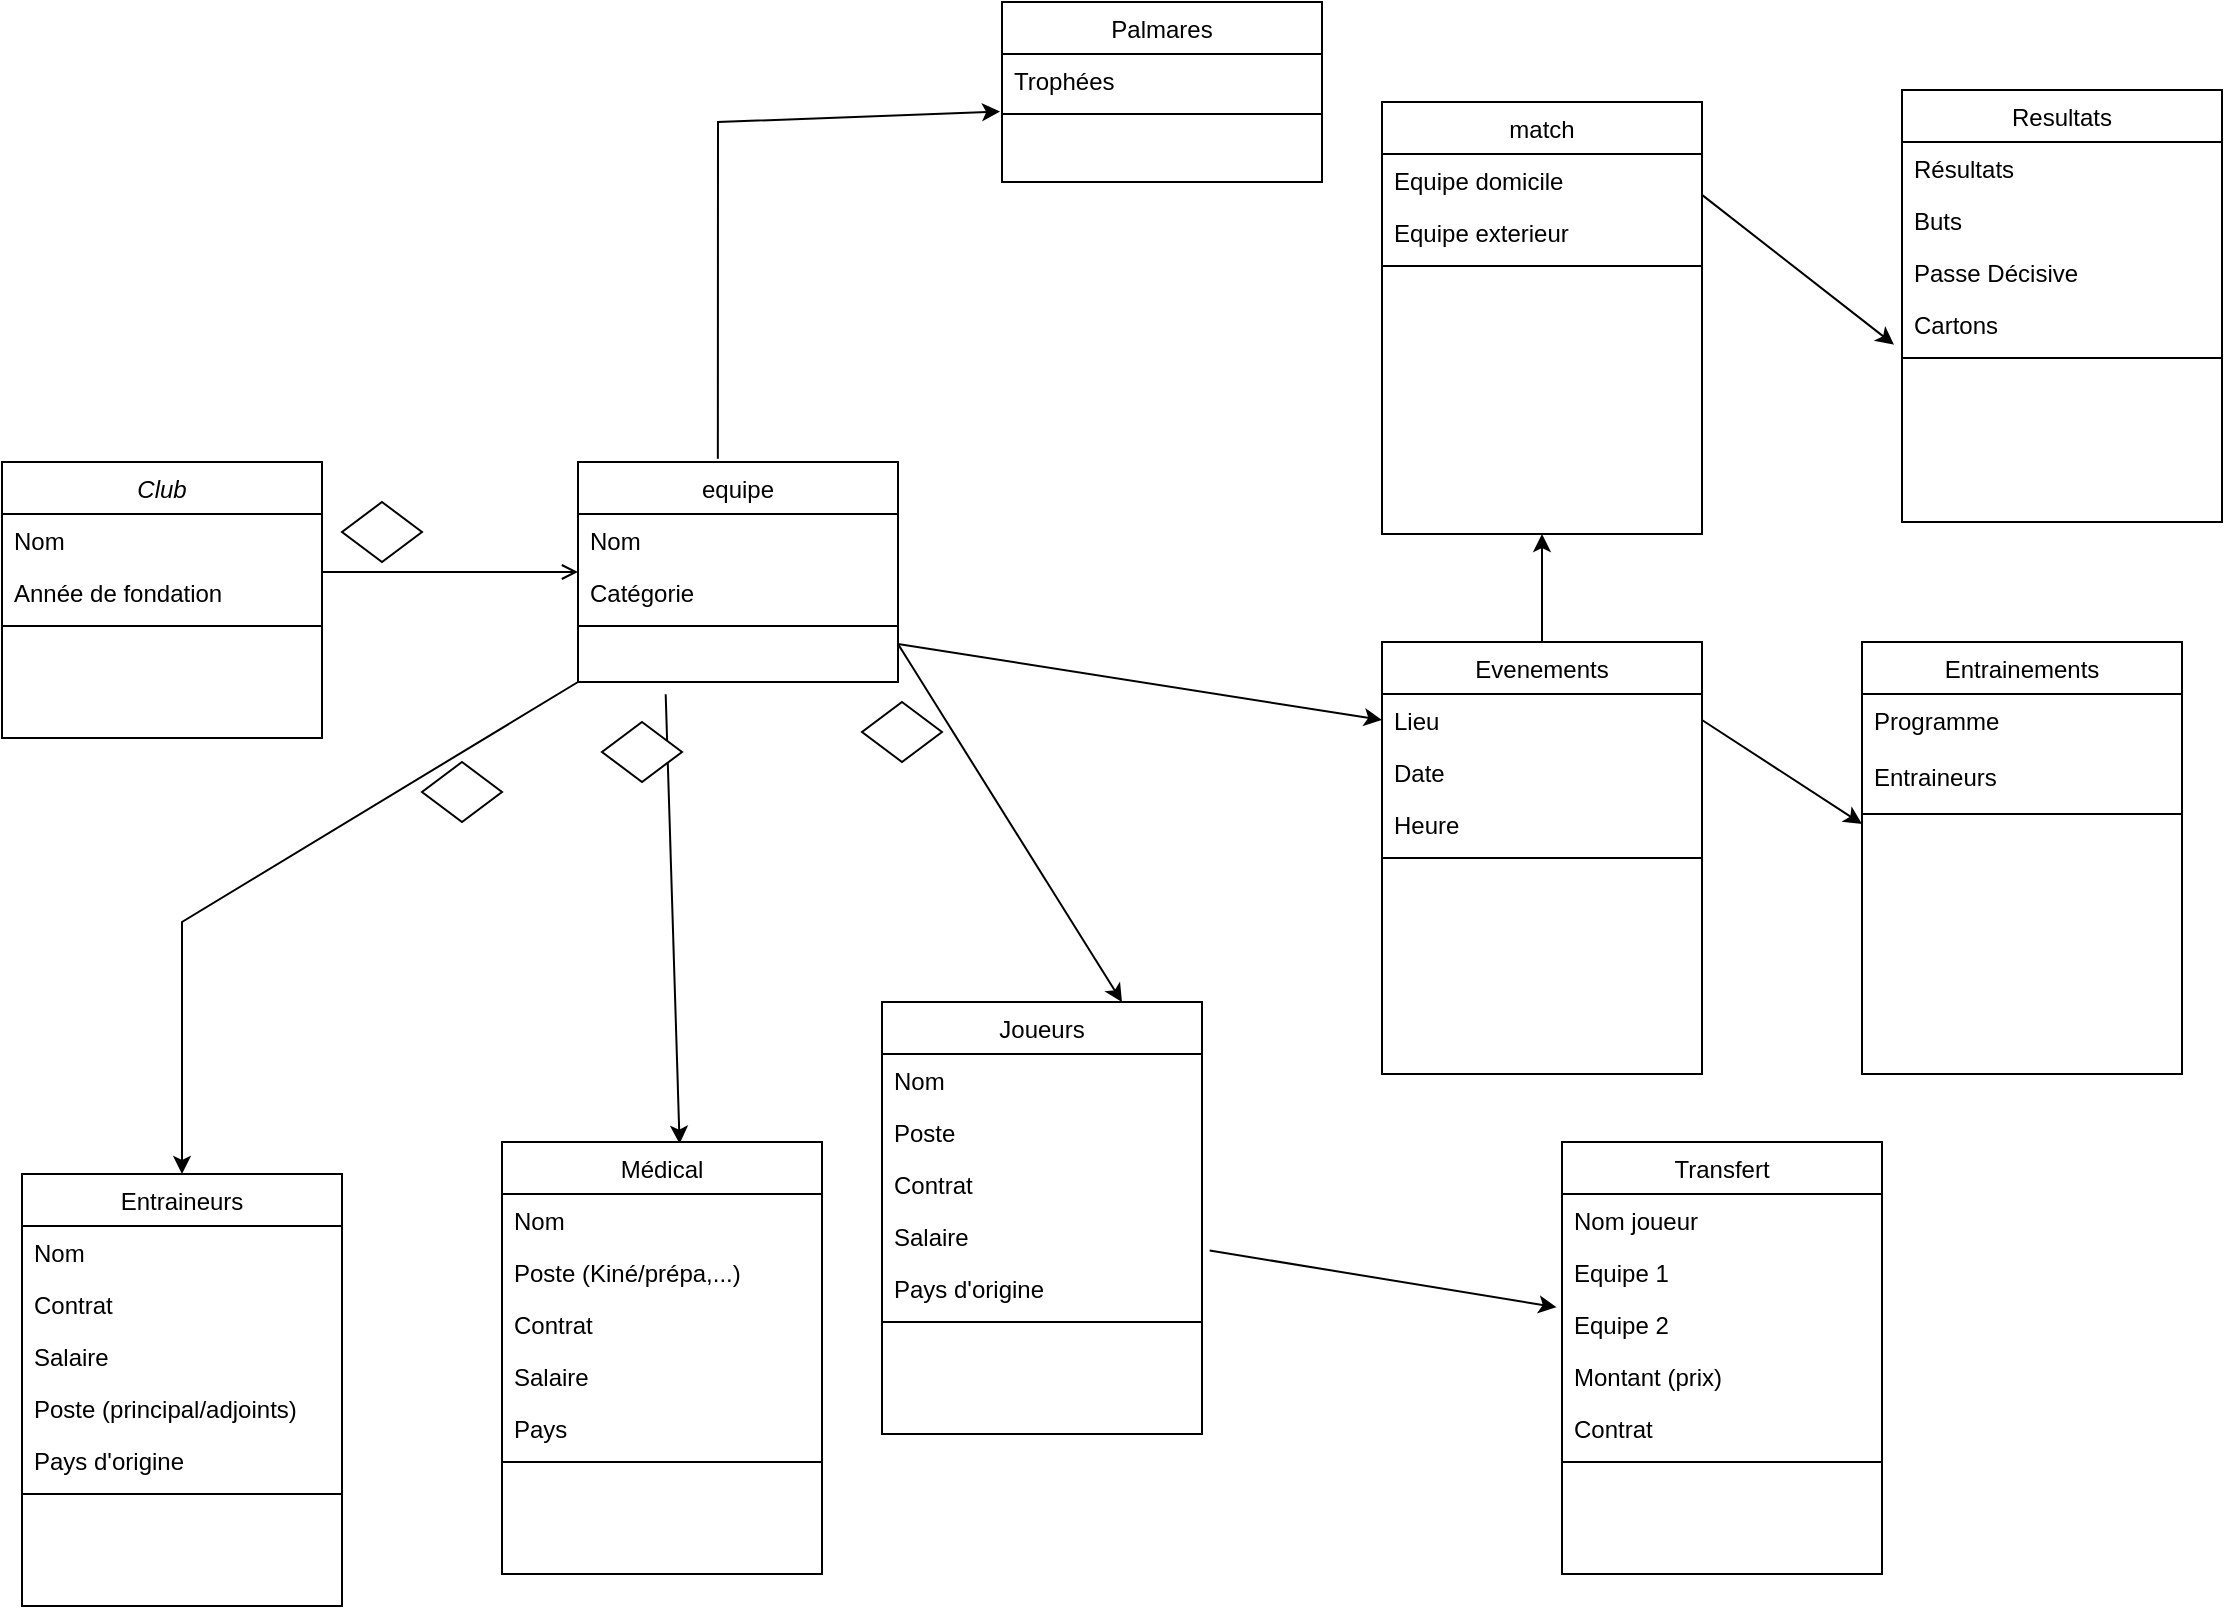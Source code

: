 <mxfile version="23.0.2" type="device">
  <diagram id="C5RBs43oDa-KdzZeNtuy" name="Page-1">
    <mxGraphModel dx="1489" dy="2045" grid="1" gridSize="10" guides="1" tooltips="1" connect="1" arrows="1" fold="1" page="1" pageScale="1" pageWidth="827" pageHeight="1169" math="0" shadow="0">
      <root>
        <mxCell id="WIyWlLk6GJQsqaUBKTNV-0" />
        <mxCell id="WIyWlLk6GJQsqaUBKTNV-1" parent="WIyWlLk6GJQsqaUBKTNV-0" />
        <mxCell id="zkfFHV4jXpPFQw0GAbJ--0" value="Club" style="swimlane;fontStyle=2;align=center;verticalAlign=top;childLayout=stackLayout;horizontal=1;startSize=26;horizontalStack=0;resizeParent=1;resizeLast=0;collapsible=1;marginBottom=0;rounded=0;shadow=0;strokeWidth=1;" parent="WIyWlLk6GJQsqaUBKTNV-1" vertex="1">
          <mxGeometry x="220" y="120" width="160" height="138" as="geometry">
            <mxRectangle x="230" y="140" width="160" height="26" as="alternateBounds" />
          </mxGeometry>
        </mxCell>
        <mxCell id="zkfFHV4jXpPFQw0GAbJ--2" value="Nom" style="text;align=left;verticalAlign=top;spacingLeft=4;spacingRight=4;overflow=hidden;rotatable=0;points=[[0,0.5],[1,0.5]];portConstraint=eastwest;rounded=0;shadow=0;html=0;" parent="zkfFHV4jXpPFQw0GAbJ--0" vertex="1">
          <mxGeometry y="26" width="160" height="26" as="geometry" />
        </mxCell>
        <mxCell id="zkfFHV4jXpPFQw0GAbJ--3" value="Année de fondation" style="text;align=left;verticalAlign=top;spacingLeft=4;spacingRight=4;overflow=hidden;rotatable=0;points=[[0,0.5],[1,0.5]];portConstraint=eastwest;rounded=0;shadow=0;html=0;" parent="zkfFHV4jXpPFQw0GAbJ--0" vertex="1">
          <mxGeometry y="52" width="160" height="26" as="geometry" />
        </mxCell>
        <mxCell id="zkfFHV4jXpPFQw0GAbJ--4" value="" style="line;html=1;strokeWidth=1;align=left;verticalAlign=middle;spacingTop=-1;spacingLeft=3;spacingRight=3;rotatable=0;labelPosition=right;points=[];portConstraint=eastwest;" parent="zkfFHV4jXpPFQw0GAbJ--0" vertex="1">
          <mxGeometry y="78" width="160" height="8" as="geometry" />
        </mxCell>
        <mxCell id="zkfFHV4jXpPFQw0GAbJ--17" value="equipe" style="swimlane;fontStyle=0;align=center;verticalAlign=top;childLayout=stackLayout;horizontal=1;startSize=26;horizontalStack=0;resizeParent=1;resizeLast=0;collapsible=1;marginBottom=0;rounded=0;shadow=0;strokeWidth=1;" parent="WIyWlLk6GJQsqaUBKTNV-1" vertex="1">
          <mxGeometry x="508" y="120" width="160" height="110" as="geometry">
            <mxRectangle x="550" y="140" width="160" height="26" as="alternateBounds" />
          </mxGeometry>
        </mxCell>
        <mxCell id="zkfFHV4jXpPFQw0GAbJ--18" value="Nom" style="text;align=left;verticalAlign=top;spacingLeft=4;spacingRight=4;overflow=hidden;rotatable=0;points=[[0,0.5],[1,0.5]];portConstraint=eastwest;" parent="zkfFHV4jXpPFQw0GAbJ--17" vertex="1">
          <mxGeometry y="26" width="160" height="26" as="geometry" />
        </mxCell>
        <mxCell id="zkfFHV4jXpPFQw0GAbJ--19" value="Catégorie" style="text;align=left;verticalAlign=top;spacingLeft=4;spacingRight=4;overflow=hidden;rotatable=0;points=[[0,0.5],[1,0.5]];portConstraint=eastwest;rounded=0;shadow=0;html=0;" parent="zkfFHV4jXpPFQw0GAbJ--17" vertex="1">
          <mxGeometry y="52" width="160" height="26" as="geometry" />
        </mxCell>
        <mxCell id="zkfFHV4jXpPFQw0GAbJ--23" value="" style="line;html=1;strokeWidth=1;align=left;verticalAlign=middle;spacingTop=-1;spacingLeft=3;spacingRight=3;rotatable=0;labelPosition=right;points=[];portConstraint=eastwest;" parent="zkfFHV4jXpPFQw0GAbJ--17" vertex="1">
          <mxGeometry y="78" width="160" height="8" as="geometry" />
        </mxCell>
        <mxCell id="zkfFHV4jXpPFQw0GAbJ--26" value="" style="endArrow=open;shadow=0;strokeWidth=1;rounded=0;endFill=1;edgeStyle=elbowEdgeStyle;elbow=vertical;" parent="WIyWlLk6GJQsqaUBKTNV-1" source="zkfFHV4jXpPFQw0GAbJ--0" target="zkfFHV4jXpPFQw0GAbJ--17" edge="1">
          <mxGeometry x="0.5" y="41" relative="1" as="geometry">
            <mxPoint x="380" y="192" as="sourcePoint" />
            <mxPoint x="540" y="192" as="targetPoint" />
            <mxPoint x="-40" y="32" as="offset" />
          </mxGeometry>
        </mxCell>
        <mxCell id="EeLFUrDZtagl_o6gynF1-0" value="" style="rhombus;whiteSpace=wrap;html=1;" vertex="1" parent="WIyWlLk6GJQsqaUBKTNV-1">
          <mxGeometry x="390" y="140" width="40" height="30" as="geometry" />
        </mxCell>
        <mxCell id="EeLFUrDZtagl_o6gynF1-1" value="Joueurs" style="swimlane;fontStyle=0;align=center;verticalAlign=top;childLayout=stackLayout;horizontal=1;startSize=26;horizontalStack=0;resizeParent=1;resizeLast=0;collapsible=1;marginBottom=0;rounded=0;shadow=0;strokeWidth=1;" vertex="1" parent="WIyWlLk6GJQsqaUBKTNV-1">
          <mxGeometry x="660" y="390" width="160" height="216" as="geometry">
            <mxRectangle x="550" y="140" width="160" height="26" as="alternateBounds" />
          </mxGeometry>
        </mxCell>
        <mxCell id="EeLFUrDZtagl_o6gynF1-2" value="Nom   " style="text;align=left;verticalAlign=top;spacingLeft=4;spacingRight=4;overflow=hidden;rotatable=0;points=[[0,0.5],[1,0.5]];portConstraint=eastwest;" vertex="1" parent="EeLFUrDZtagl_o6gynF1-1">
          <mxGeometry y="26" width="160" height="26" as="geometry" />
        </mxCell>
        <mxCell id="EeLFUrDZtagl_o6gynF1-3" value="Poste" style="text;align=left;verticalAlign=top;spacingLeft=4;spacingRight=4;overflow=hidden;rotatable=0;points=[[0,0.5],[1,0.5]];portConstraint=eastwest;rounded=0;shadow=0;html=0;" vertex="1" parent="EeLFUrDZtagl_o6gynF1-1">
          <mxGeometry y="52" width="160" height="26" as="geometry" />
        </mxCell>
        <mxCell id="EeLFUrDZtagl_o6gynF1-4" value="Contrat" style="text;align=left;verticalAlign=top;spacingLeft=4;spacingRight=4;overflow=hidden;rotatable=0;points=[[0,0.5],[1,0.5]];portConstraint=eastwest;rounded=0;shadow=0;html=0;" vertex="1" parent="EeLFUrDZtagl_o6gynF1-1">
          <mxGeometry y="78" width="160" height="26" as="geometry" />
        </mxCell>
        <mxCell id="EeLFUrDZtagl_o6gynF1-5" value="Salaire" style="text;align=left;verticalAlign=top;spacingLeft=4;spacingRight=4;overflow=hidden;rotatable=0;points=[[0,0.5],[1,0.5]];portConstraint=eastwest;rounded=0;shadow=0;html=0;" vertex="1" parent="EeLFUrDZtagl_o6gynF1-1">
          <mxGeometry y="104" width="160" height="26" as="geometry" />
        </mxCell>
        <mxCell id="EeLFUrDZtagl_o6gynF1-6" value="Pays d&#39;origine" style="text;align=left;verticalAlign=top;spacingLeft=4;spacingRight=4;overflow=hidden;rotatable=0;points=[[0,0.5],[1,0.5]];portConstraint=eastwest;rounded=0;shadow=0;html=0;" vertex="1" parent="EeLFUrDZtagl_o6gynF1-1">
          <mxGeometry y="130" width="160" height="26" as="geometry" />
        </mxCell>
        <mxCell id="EeLFUrDZtagl_o6gynF1-7" value="" style="line;html=1;strokeWidth=1;align=left;verticalAlign=middle;spacingTop=-1;spacingLeft=3;spacingRight=3;rotatable=0;labelPosition=right;points=[];portConstraint=eastwest;" vertex="1" parent="EeLFUrDZtagl_o6gynF1-1">
          <mxGeometry y="156" width="160" height="8" as="geometry" />
        </mxCell>
        <mxCell id="EeLFUrDZtagl_o6gynF1-11" value="" style="endArrow=classic;html=1;rounded=0;entryX=0.75;entryY=0;entryDx=0;entryDy=0;exitX=1;exitY=0.5;exitDx=0;exitDy=0;" edge="1" parent="WIyWlLk6GJQsqaUBKTNV-1" target="EeLFUrDZtagl_o6gynF1-1">
          <mxGeometry width="50" height="50" relative="1" as="geometry">
            <mxPoint x="668" y="211" as="sourcePoint" />
            <mxPoint x="440" y="340" as="targetPoint" />
          </mxGeometry>
        </mxCell>
        <mxCell id="EeLFUrDZtagl_o6gynF1-21" value="" style="endArrow=classic;html=1;rounded=0;entryX=0.555;entryY=0.004;entryDx=0;entryDy=0;exitX=0.274;exitY=1.16;exitDx=0;exitDy=0;exitPerimeter=0;entryPerimeter=0;" edge="1" parent="WIyWlLk6GJQsqaUBKTNV-1" target="EeLFUrDZtagl_o6gynF1-31">
          <mxGeometry width="50" height="50" relative="1" as="geometry">
            <mxPoint x="551.84" y="236.16" as="sourcePoint" />
            <mxPoint x="562.32" y="441.296" as="targetPoint" />
          </mxGeometry>
        </mxCell>
        <mxCell id="EeLFUrDZtagl_o6gynF1-22" value="Entraineurs" style="swimlane;fontStyle=0;align=center;verticalAlign=top;childLayout=stackLayout;horizontal=1;startSize=26;horizontalStack=0;resizeParent=1;resizeLast=0;collapsible=1;marginBottom=0;rounded=0;shadow=0;strokeWidth=1;" vertex="1" parent="WIyWlLk6GJQsqaUBKTNV-1">
          <mxGeometry x="230" y="476" width="160" height="216" as="geometry">
            <mxRectangle x="550" y="140" width="160" height="26" as="alternateBounds" />
          </mxGeometry>
        </mxCell>
        <mxCell id="EeLFUrDZtagl_o6gynF1-23" value="Nom" style="text;align=left;verticalAlign=top;spacingLeft=4;spacingRight=4;overflow=hidden;rotatable=0;points=[[0,0.5],[1,0.5]];portConstraint=eastwest;" vertex="1" parent="EeLFUrDZtagl_o6gynF1-22">
          <mxGeometry y="26" width="160" height="26" as="geometry" />
        </mxCell>
        <mxCell id="EeLFUrDZtagl_o6gynF1-24" value="Contrat" style="text;align=left;verticalAlign=top;spacingLeft=4;spacingRight=4;overflow=hidden;rotatable=0;points=[[0,0.5],[1,0.5]];portConstraint=eastwest;rounded=0;shadow=0;html=0;" vertex="1" parent="EeLFUrDZtagl_o6gynF1-22">
          <mxGeometry y="52" width="160" height="26" as="geometry" />
        </mxCell>
        <mxCell id="EeLFUrDZtagl_o6gynF1-25" value="Salaire" style="text;align=left;verticalAlign=top;spacingLeft=4;spacingRight=4;overflow=hidden;rotatable=0;points=[[0,0.5],[1,0.5]];portConstraint=eastwest;rounded=0;shadow=0;html=0;" vertex="1" parent="EeLFUrDZtagl_o6gynF1-22">
          <mxGeometry y="78" width="160" height="26" as="geometry" />
        </mxCell>
        <mxCell id="EeLFUrDZtagl_o6gynF1-26" value="Poste (principal/adjoints)" style="text;align=left;verticalAlign=top;spacingLeft=4;spacingRight=4;overflow=hidden;rotatable=0;points=[[0,0.5],[1,0.5]];portConstraint=eastwest;rounded=0;shadow=0;html=0;" vertex="1" parent="EeLFUrDZtagl_o6gynF1-22">
          <mxGeometry y="104" width="160" height="26" as="geometry" />
        </mxCell>
        <mxCell id="EeLFUrDZtagl_o6gynF1-27" value="Pays d&#39;origine" style="text;align=left;verticalAlign=top;spacingLeft=4;spacingRight=4;overflow=hidden;rotatable=0;points=[[0,0.5],[1,0.5]];portConstraint=eastwest;rounded=0;shadow=0;html=0;" vertex="1" parent="EeLFUrDZtagl_o6gynF1-22">
          <mxGeometry y="130" width="160" height="26" as="geometry" />
        </mxCell>
        <mxCell id="EeLFUrDZtagl_o6gynF1-28" value="" style="line;html=1;strokeWidth=1;align=left;verticalAlign=middle;spacingTop=-1;spacingLeft=3;spacingRight=3;rotatable=0;labelPosition=right;points=[];portConstraint=eastwest;" vertex="1" parent="EeLFUrDZtagl_o6gynF1-22">
          <mxGeometry y="156" width="160" height="8" as="geometry" />
        </mxCell>
        <mxCell id="EeLFUrDZtagl_o6gynF1-31" value="Médical" style="swimlane;fontStyle=0;align=center;verticalAlign=top;childLayout=stackLayout;horizontal=1;startSize=26;horizontalStack=0;resizeParent=1;resizeLast=0;collapsible=1;marginBottom=0;rounded=0;shadow=0;strokeWidth=1;" vertex="1" parent="WIyWlLk6GJQsqaUBKTNV-1">
          <mxGeometry x="470" y="460" width="160" height="216" as="geometry">
            <mxRectangle x="550" y="140" width="160" height="26" as="alternateBounds" />
          </mxGeometry>
        </mxCell>
        <mxCell id="EeLFUrDZtagl_o6gynF1-32" value="Nom   " style="text;align=left;verticalAlign=top;spacingLeft=4;spacingRight=4;overflow=hidden;rotatable=0;points=[[0,0.5],[1,0.5]];portConstraint=eastwest;" vertex="1" parent="EeLFUrDZtagl_o6gynF1-31">
          <mxGeometry y="26" width="160" height="26" as="geometry" />
        </mxCell>
        <mxCell id="EeLFUrDZtagl_o6gynF1-33" value="Poste (Kiné/prépa,...)" style="text;align=left;verticalAlign=top;spacingLeft=4;spacingRight=4;overflow=hidden;rotatable=0;points=[[0,0.5],[1,0.5]];portConstraint=eastwest;rounded=0;shadow=0;html=0;" vertex="1" parent="EeLFUrDZtagl_o6gynF1-31">
          <mxGeometry y="52" width="160" height="26" as="geometry" />
        </mxCell>
        <mxCell id="EeLFUrDZtagl_o6gynF1-34" value="Contrat" style="text;align=left;verticalAlign=top;spacingLeft=4;spacingRight=4;overflow=hidden;rotatable=0;points=[[0,0.5],[1,0.5]];portConstraint=eastwest;rounded=0;shadow=0;html=0;" vertex="1" parent="EeLFUrDZtagl_o6gynF1-31">
          <mxGeometry y="78" width="160" height="26" as="geometry" />
        </mxCell>
        <mxCell id="EeLFUrDZtagl_o6gynF1-35" value="Salaire" style="text;align=left;verticalAlign=top;spacingLeft=4;spacingRight=4;overflow=hidden;rotatable=0;points=[[0,0.5],[1,0.5]];portConstraint=eastwest;rounded=0;shadow=0;html=0;" vertex="1" parent="EeLFUrDZtagl_o6gynF1-31">
          <mxGeometry y="104" width="160" height="26" as="geometry" />
        </mxCell>
        <mxCell id="EeLFUrDZtagl_o6gynF1-36" value="Pays" style="text;align=left;verticalAlign=top;spacingLeft=4;spacingRight=4;overflow=hidden;rotatable=0;points=[[0,0.5],[1,0.5]];portConstraint=eastwest;rounded=0;shadow=0;html=0;" vertex="1" parent="EeLFUrDZtagl_o6gynF1-31">
          <mxGeometry y="130" width="160" height="26" as="geometry" />
        </mxCell>
        <mxCell id="EeLFUrDZtagl_o6gynF1-37" value="" style="line;html=1;strokeWidth=1;align=left;verticalAlign=middle;spacingTop=-1;spacingLeft=3;spacingRight=3;rotatable=0;labelPosition=right;points=[];portConstraint=eastwest;" vertex="1" parent="EeLFUrDZtagl_o6gynF1-31">
          <mxGeometry y="156" width="160" height="8" as="geometry" />
        </mxCell>
        <mxCell id="EeLFUrDZtagl_o6gynF1-41" value="" style="endArrow=classic;html=1;rounded=0;exitX=0;exitY=1;exitDx=0;exitDy=0;entryX=0.5;entryY=0;entryDx=0;entryDy=0;" edge="1" parent="WIyWlLk6GJQsqaUBKTNV-1" source="zkfFHV4jXpPFQw0GAbJ--17" target="EeLFUrDZtagl_o6gynF1-22">
          <mxGeometry width="50" height="50" relative="1" as="geometry">
            <mxPoint x="450" y="557.0" as="sourcePoint" />
            <mxPoint x="440" y="630" as="targetPoint" />
            <Array as="points">
              <mxPoint x="310" y="350" />
            </Array>
          </mxGeometry>
        </mxCell>
        <mxCell id="EeLFUrDZtagl_o6gynF1-42" value="" style="rhombus;whiteSpace=wrap;html=1;" vertex="1" parent="WIyWlLk6GJQsqaUBKTNV-1">
          <mxGeometry x="650" y="240" width="40" height="30" as="geometry" />
        </mxCell>
        <mxCell id="EeLFUrDZtagl_o6gynF1-43" value="" style="rhombus;whiteSpace=wrap;html=1;" vertex="1" parent="WIyWlLk6GJQsqaUBKTNV-1">
          <mxGeometry x="520" y="250" width="40" height="30" as="geometry" />
        </mxCell>
        <mxCell id="EeLFUrDZtagl_o6gynF1-44" value="" style="rhombus;whiteSpace=wrap;html=1;" vertex="1" parent="WIyWlLk6GJQsqaUBKTNV-1">
          <mxGeometry x="430" y="270" width="40" height="30" as="geometry" />
        </mxCell>
        <mxCell id="EeLFUrDZtagl_o6gynF1-47" value="Evenements" style="swimlane;fontStyle=0;align=center;verticalAlign=top;childLayout=stackLayout;horizontal=1;startSize=26;horizontalStack=0;resizeParent=1;resizeLast=0;collapsible=1;marginBottom=0;rounded=0;shadow=0;strokeWidth=1;" vertex="1" parent="WIyWlLk6GJQsqaUBKTNV-1">
          <mxGeometry x="910" y="210" width="160" height="216" as="geometry">
            <mxRectangle x="550" y="140" width="160" height="26" as="alternateBounds" />
          </mxGeometry>
        </mxCell>
        <mxCell id="EeLFUrDZtagl_o6gynF1-50" value="Lieu" style="text;align=left;verticalAlign=top;spacingLeft=4;spacingRight=4;overflow=hidden;rotatable=0;points=[[0,0.5],[1,0.5]];portConstraint=eastwest;rounded=0;shadow=0;html=0;" vertex="1" parent="EeLFUrDZtagl_o6gynF1-47">
          <mxGeometry y="26" width="160" height="26" as="geometry" />
        </mxCell>
        <mxCell id="EeLFUrDZtagl_o6gynF1-51" value="Date" style="text;align=left;verticalAlign=top;spacingLeft=4;spacingRight=4;overflow=hidden;rotatable=0;points=[[0,0.5],[1,0.5]];portConstraint=eastwest;rounded=0;shadow=0;html=0;" vertex="1" parent="EeLFUrDZtagl_o6gynF1-47">
          <mxGeometry y="52" width="160" height="26" as="geometry" />
        </mxCell>
        <mxCell id="EeLFUrDZtagl_o6gynF1-52" value="Heure" style="text;align=left;verticalAlign=top;spacingLeft=4;spacingRight=4;overflow=hidden;rotatable=0;points=[[0,0.5],[1,0.5]];portConstraint=eastwest;rounded=0;shadow=0;html=0;" vertex="1" parent="EeLFUrDZtagl_o6gynF1-47">
          <mxGeometry y="78" width="160" height="26" as="geometry" />
        </mxCell>
        <mxCell id="EeLFUrDZtagl_o6gynF1-53" value="" style="line;html=1;strokeWidth=1;align=left;verticalAlign=middle;spacingTop=-1;spacingLeft=3;spacingRight=3;rotatable=0;labelPosition=right;points=[];portConstraint=eastwest;" vertex="1" parent="EeLFUrDZtagl_o6gynF1-47">
          <mxGeometry y="104" width="160" height="8" as="geometry" />
        </mxCell>
        <mxCell id="EeLFUrDZtagl_o6gynF1-56" value="" style="endArrow=classic;html=1;rounded=0;entryX=0;entryY=0.5;entryDx=0;entryDy=0;exitX=1;exitY=0.5;exitDx=0;exitDy=0;" edge="1" parent="WIyWlLk6GJQsqaUBKTNV-1" target="EeLFUrDZtagl_o6gynF1-50">
          <mxGeometry width="50" height="50" relative="1" as="geometry">
            <mxPoint x="668" y="211" as="sourcePoint" />
            <mxPoint x="760" y="390" as="targetPoint" />
          </mxGeometry>
        </mxCell>
        <mxCell id="EeLFUrDZtagl_o6gynF1-58" value="Palmares" style="swimlane;fontStyle=0;align=center;verticalAlign=top;childLayout=stackLayout;horizontal=1;startSize=26;horizontalStack=0;resizeParent=1;resizeLast=0;collapsible=1;marginBottom=0;rounded=0;shadow=0;strokeWidth=1;" vertex="1" parent="WIyWlLk6GJQsqaUBKTNV-1">
          <mxGeometry x="720" y="-110" width="160" height="90" as="geometry">
            <mxRectangle x="550" y="140" width="160" height="26" as="alternateBounds" />
          </mxGeometry>
        </mxCell>
        <mxCell id="EeLFUrDZtagl_o6gynF1-59" value="Trophées" style="text;align=left;verticalAlign=top;spacingLeft=4;spacingRight=4;overflow=hidden;rotatable=0;points=[[0,0.5],[1,0.5]];portConstraint=eastwest;" vertex="1" parent="EeLFUrDZtagl_o6gynF1-58">
          <mxGeometry y="26" width="160" height="26" as="geometry" />
        </mxCell>
        <mxCell id="EeLFUrDZtagl_o6gynF1-64" value="" style="line;html=1;strokeWidth=1;align=left;verticalAlign=middle;spacingTop=-1;spacingLeft=3;spacingRight=3;rotatable=0;labelPosition=right;points=[];portConstraint=eastwest;" vertex="1" parent="EeLFUrDZtagl_o6gynF1-58">
          <mxGeometry y="52" width="160" height="8" as="geometry" />
        </mxCell>
        <mxCell id="EeLFUrDZtagl_o6gynF1-67" value="" style="endArrow=classic;html=1;rounded=0;entryX=-0.006;entryY=1.108;entryDx=0;entryDy=0;entryPerimeter=0;exitX=0.437;exitY=-0.015;exitDx=0;exitDy=0;exitPerimeter=0;" edge="1" parent="WIyWlLk6GJQsqaUBKTNV-1" source="zkfFHV4jXpPFQw0GAbJ--17" target="EeLFUrDZtagl_o6gynF1-59">
          <mxGeometry width="50" height="50" relative="1" as="geometry">
            <mxPoint x="490" y="130" as="sourcePoint" />
            <mxPoint x="715.68" y="-78.23" as="targetPoint" />
            <Array as="points">
              <mxPoint x="578" y="-50" />
            </Array>
          </mxGeometry>
        </mxCell>
        <mxCell id="EeLFUrDZtagl_o6gynF1-68" value="match" style="swimlane;fontStyle=0;align=center;verticalAlign=top;childLayout=stackLayout;horizontal=1;startSize=26;horizontalStack=0;resizeParent=1;resizeLast=0;collapsible=1;marginBottom=0;rounded=0;shadow=0;strokeWidth=1;" vertex="1" parent="WIyWlLk6GJQsqaUBKTNV-1">
          <mxGeometry x="910" y="-60" width="160" height="216" as="geometry">
            <mxRectangle x="550" y="140" width="160" height="26" as="alternateBounds" />
          </mxGeometry>
        </mxCell>
        <mxCell id="EeLFUrDZtagl_o6gynF1-72" value="Equipe domicile" style="text;align=left;verticalAlign=top;spacingLeft=4;spacingRight=4;overflow=hidden;rotatable=0;points=[[0,0.5],[1,0.5]];portConstraint=eastwest;rounded=0;shadow=0;html=0;" vertex="1" parent="EeLFUrDZtagl_o6gynF1-68">
          <mxGeometry y="26" width="160" height="26" as="geometry" />
        </mxCell>
        <mxCell id="EeLFUrDZtagl_o6gynF1-73" value="Equipe exterieur" style="text;align=left;verticalAlign=top;spacingLeft=4;spacingRight=4;overflow=hidden;rotatable=0;points=[[0,0.5],[1,0.5]];portConstraint=eastwest;rounded=0;shadow=0;html=0;" vertex="1" parent="EeLFUrDZtagl_o6gynF1-68">
          <mxGeometry y="52" width="160" height="26" as="geometry" />
        </mxCell>
        <mxCell id="EeLFUrDZtagl_o6gynF1-74" value="" style="line;html=1;strokeWidth=1;align=left;verticalAlign=middle;spacingTop=-1;spacingLeft=3;spacingRight=3;rotatable=0;labelPosition=right;points=[];portConstraint=eastwest;" vertex="1" parent="EeLFUrDZtagl_o6gynF1-68">
          <mxGeometry y="78" width="160" height="8" as="geometry" />
        </mxCell>
        <mxCell id="EeLFUrDZtagl_o6gynF1-77" value="" style="endArrow=classic;html=1;rounded=0;entryX=0.5;entryY=1;entryDx=0;entryDy=0;exitX=0.5;exitY=0;exitDx=0;exitDy=0;" edge="1" parent="WIyWlLk6GJQsqaUBKTNV-1" source="EeLFUrDZtagl_o6gynF1-47" target="EeLFUrDZtagl_o6gynF1-68">
          <mxGeometry width="50" height="50" relative="1" as="geometry">
            <mxPoint x="750" y="280" as="sourcePoint" />
            <mxPoint x="994.96" y="133.042" as="targetPoint" />
          </mxGeometry>
        </mxCell>
        <mxCell id="EeLFUrDZtagl_o6gynF1-79" value="Resultats" style="swimlane;fontStyle=0;align=center;verticalAlign=top;childLayout=stackLayout;horizontal=1;startSize=26;horizontalStack=0;resizeParent=1;resizeLast=0;collapsible=1;marginBottom=0;rounded=0;shadow=0;strokeWidth=1;" vertex="1" parent="WIyWlLk6GJQsqaUBKTNV-1">
          <mxGeometry x="1170" y="-66" width="160" height="216" as="geometry">
            <mxRectangle x="550" y="140" width="160" height="26" as="alternateBounds" />
          </mxGeometry>
        </mxCell>
        <mxCell id="EeLFUrDZtagl_o6gynF1-80" value="Résultats" style="text;align=left;verticalAlign=top;spacingLeft=4;spacingRight=4;overflow=hidden;rotatable=0;points=[[0,0.5],[1,0.5]];portConstraint=eastwest;" vertex="1" parent="EeLFUrDZtagl_o6gynF1-79">
          <mxGeometry y="26" width="160" height="26" as="geometry" />
        </mxCell>
        <mxCell id="EeLFUrDZtagl_o6gynF1-81" value="Buts" style="text;align=left;verticalAlign=top;spacingLeft=4;spacingRight=4;overflow=hidden;rotatable=0;points=[[0,0.5],[1,0.5]];portConstraint=eastwest;rounded=0;shadow=0;html=0;" vertex="1" parent="EeLFUrDZtagl_o6gynF1-79">
          <mxGeometry y="52" width="160" height="26" as="geometry" />
        </mxCell>
        <mxCell id="EeLFUrDZtagl_o6gynF1-82" value="Passe Décisive" style="text;align=left;verticalAlign=top;spacingLeft=4;spacingRight=4;overflow=hidden;rotatable=0;points=[[0,0.5],[1,0.5]];portConstraint=eastwest;rounded=0;shadow=0;html=0;" vertex="1" parent="EeLFUrDZtagl_o6gynF1-79">
          <mxGeometry y="78" width="160" height="26" as="geometry" />
        </mxCell>
        <mxCell id="EeLFUrDZtagl_o6gynF1-83" value="Cartons" style="text;align=left;verticalAlign=top;spacingLeft=4;spacingRight=4;overflow=hidden;rotatable=0;points=[[0,0.5],[1,0.5]];portConstraint=eastwest;rounded=0;shadow=0;html=0;" vertex="1" parent="EeLFUrDZtagl_o6gynF1-79">
          <mxGeometry y="104" width="160" height="26" as="geometry" />
        </mxCell>
        <mxCell id="EeLFUrDZtagl_o6gynF1-85" value="" style="line;html=1;strokeWidth=1;align=left;verticalAlign=middle;spacingTop=-1;spacingLeft=3;spacingRight=3;rotatable=0;labelPosition=right;points=[];portConstraint=eastwest;" vertex="1" parent="EeLFUrDZtagl_o6gynF1-79">
          <mxGeometry y="130" width="160" height="8" as="geometry" />
        </mxCell>
        <mxCell id="EeLFUrDZtagl_o6gynF1-89" value="Entrainements" style="swimlane;fontStyle=0;align=center;verticalAlign=top;childLayout=stackLayout;horizontal=1;startSize=26;horizontalStack=0;resizeParent=1;resizeLast=0;collapsible=1;marginBottom=0;rounded=0;shadow=0;strokeWidth=1;" vertex="1" parent="WIyWlLk6GJQsqaUBKTNV-1">
          <mxGeometry x="1150" y="210" width="160" height="216" as="geometry">
            <mxRectangle x="550" y="140" width="160" height="26" as="alternateBounds" />
          </mxGeometry>
        </mxCell>
        <mxCell id="EeLFUrDZtagl_o6gynF1-93" value="Programme&#xa;&#xa;Entraineurs" style="text;align=left;verticalAlign=top;spacingLeft=4;spacingRight=4;overflow=hidden;rotatable=0;points=[[0,0.5],[1,0.5]];portConstraint=eastwest;rounded=0;shadow=0;html=0;" vertex="1" parent="EeLFUrDZtagl_o6gynF1-89">
          <mxGeometry y="26" width="160" height="56" as="geometry" />
        </mxCell>
        <mxCell id="EeLFUrDZtagl_o6gynF1-95" value="" style="line;html=1;strokeWidth=1;align=left;verticalAlign=middle;spacingTop=-1;spacingLeft=3;spacingRight=3;rotatable=0;labelPosition=right;points=[];portConstraint=eastwest;" vertex="1" parent="EeLFUrDZtagl_o6gynF1-89">
          <mxGeometry y="82" width="160" height="8" as="geometry" />
        </mxCell>
        <mxCell id="EeLFUrDZtagl_o6gynF1-98" value="" style="endArrow=classic;html=1;rounded=0;entryX=0;entryY=0.5;entryDx=0;entryDy=0;exitX=1;exitY=0.5;exitDx=0;exitDy=0;" edge="1" parent="WIyWlLk6GJQsqaUBKTNV-1" source="EeLFUrDZtagl_o6gynF1-50">
          <mxGeometry width="50" height="50" relative="1" as="geometry">
            <mxPoint x="790" y="200" as="sourcePoint" />
            <mxPoint x="1150" y="301" as="targetPoint" />
          </mxGeometry>
        </mxCell>
        <mxCell id="EeLFUrDZtagl_o6gynF1-99" value="" style="endArrow=classic;html=1;rounded=0;entryX=-0.025;entryY=0.899;entryDx=0;entryDy=0;entryPerimeter=0;exitX=1.002;exitY=0.796;exitDx=0;exitDy=0;exitPerimeter=0;" edge="1" parent="WIyWlLk6GJQsqaUBKTNV-1" source="EeLFUrDZtagl_o6gynF1-72" target="EeLFUrDZtagl_o6gynF1-83">
          <mxGeometry width="50" height="50" relative="1" as="geometry">
            <mxPoint x="790" y="200" as="sourcePoint" />
            <mxPoint x="840" y="150" as="targetPoint" />
          </mxGeometry>
        </mxCell>
        <mxCell id="EeLFUrDZtagl_o6gynF1-100" value="Transfert" style="swimlane;fontStyle=0;align=center;verticalAlign=top;childLayout=stackLayout;horizontal=1;startSize=26;horizontalStack=0;resizeParent=1;resizeLast=0;collapsible=1;marginBottom=0;rounded=0;shadow=0;strokeWidth=1;" vertex="1" parent="WIyWlLk6GJQsqaUBKTNV-1">
          <mxGeometry x="1000" y="460" width="160" height="216" as="geometry">
            <mxRectangle x="550" y="140" width="160" height="26" as="alternateBounds" />
          </mxGeometry>
        </mxCell>
        <mxCell id="EeLFUrDZtagl_o6gynF1-101" value="Nom joueur" style="text;align=left;verticalAlign=top;spacingLeft=4;spacingRight=4;overflow=hidden;rotatable=0;points=[[0,0.5],[1,0.5]];portConstraint=eastwest;" vertex="1" parent="EeLFUrDZtagl_o6gynF1-100">
          <mxGeometry y="26" width="160" height="26" as="geometry" />
        </mxCell>
        <mxCell id="EeLFUrDZtagl_o6gynF1-102" value="Equipe 1" style="text;align=left;verticalAlign=top;spacingLeft=4;spacingRight=4;overflow=hidden;rotatable=0;points=[[0,0.5],[1,0.5]];portConstraint=eastwest;rounded=0;shadow=0;html=0;" vertex="1" parent="EeLFUrDZtagl_o6gynF1-100">
          <mxGeometry y="52" width="160" height="26" as="geometry" />
        </mxCell>
        <mxCell id="EeLFUrDZtagl_o6gynF1-103" value="Equipe 2" style="text;align=left;verticalAlign=top;spacingLeft=4;spacingRight=4;overflow=hidden;rotatable=0;points=[[0,0.5],[1,0.5]];portConstraint=eastwest;rounded=0;shadow=0;html=0;" vertex="1" parent="EeLFUrDZtagl_o6gynF1-100">
          <mxGeometry y="78" width="160" height="26" as="geometry" />
        </mxCell>
        <mxCell id="EeLFUrDZtagl_o6gynF1-104" value="Montant (prix)" style="text;align=left;verticalAlign=top;spacingLeft=4;spacingRight=4;overflow=hidden;rotatable=0;points=[[0,0.5],[1,0.5]];portConstraint=eastwest;rounded=0;shadow=0;html=0;" vertex="1" parent="EeLFUrDZtagl_o6gynF1-100">
          <mxGeometry y="104" width="160" height="26" as="geometry" />
        </mxCell>
        <mxCell id="EeLFUrDZtagl_o6gynF1-105" value="Contrat" style="text;align=left;verticalAlign=top;spacingLeft=4;spacingRight=4;overflow=hidden;rotatable=0;points=[[0,0.5],[1,0.5]];portConstraint=eastwest;rounded=0;shadow=0;html=0;" vertex="1" parent="EeLFUrDZtagl_o6gynF1-100">
          <mxGeometry y="130" width="160" height="26" as="geometry" />
        </mxCell>
        <mxCell id="EeLFUrDZtagl_o6gynF1-106" value="" style="line;html=1;strokeWidth=1;align=left;verticalAlign=middle;spacingTop=-1;spacingLeft=3;spacingRight=3;rotatable=0;labelPosition=right;points=[];portConstraint=eastwest;" vertex="1" parent="EeLFUrDZtagl_o6gynF1-100">
          <mxGeometry y="156" width="160" height="8" as="geometry" />
        </mxCell>
        <mxCell id="EeLFUrDZtagl_o6gynF1-109" value="" style="endArrow=classic;html=1;rounded=0;entryX=-0.017;entryY=0.178;entryDx=0;entryDy=0;entryPerimeter=0;exitX=1.024;exitY=-0.221;exitDx=0;exitDy=0;exitPerimeter=0;" edge="1" parent="WIyWlLk6GJQsqaUBKTNV-1" source="EeLFUrDZtagl_o6gynF1-6" target="EeLFUrDZtagl_o6gynF1-103">
          <mxGeometry width="50" height="50" relative="1" as="geometry">
            <mxPoint x="670" y="440" as="sourcePoint" />
            <mxPoint x="720" y="390" as="targetPoint" />
          </mxGeometry>
        </mxCell>
      </root>
    </mxGraphModel>
  </diagram>
</mxfile>
